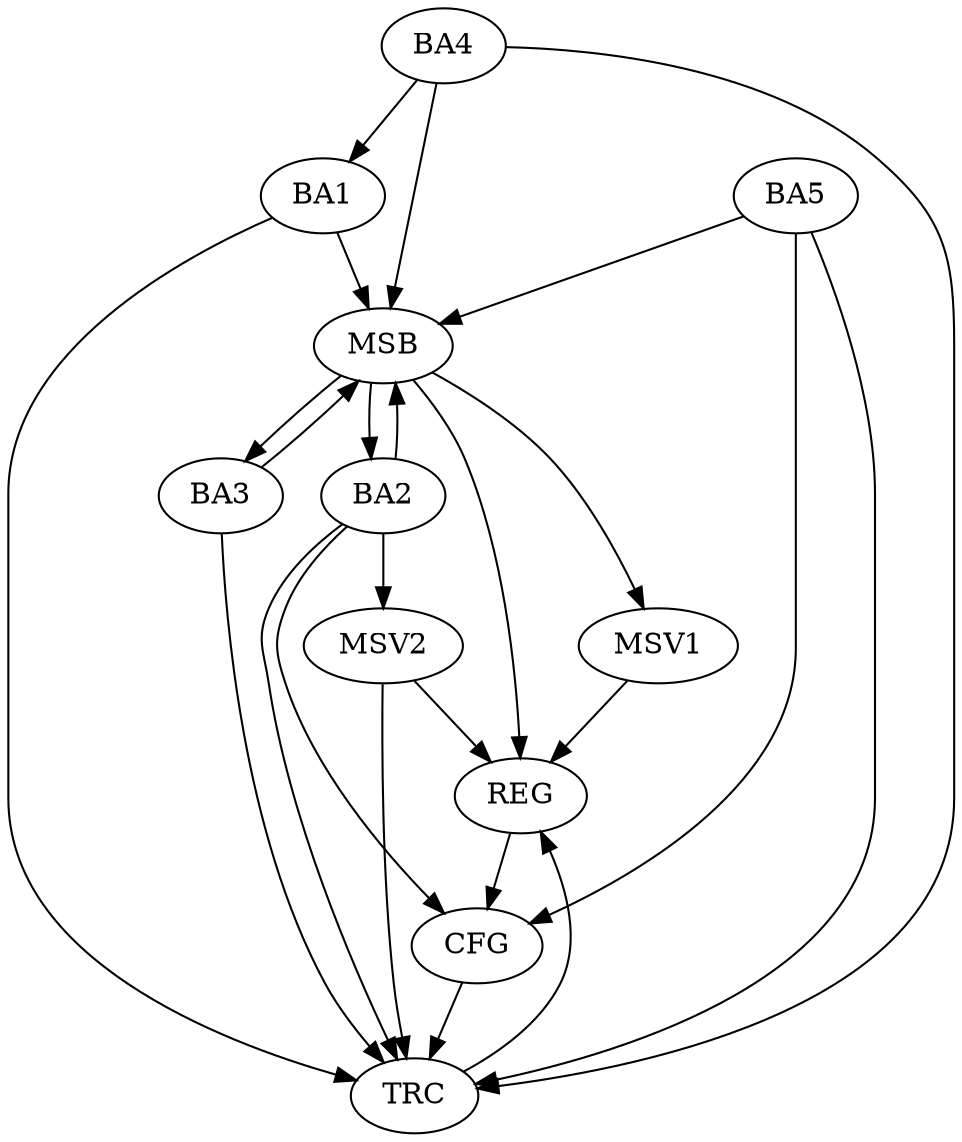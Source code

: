 strict digraph G {
  BA1 [ label="BA1" ];
  BA2 [ label="BA2" ];
  BA3 [ label="BA3" ];
  BA4 [ label="BA4" ];
  BA5 [ label="BA5" ];
  REG [ label="REG" ];
  MSB [ label="MSB" ];
  CFG [ label="CFG" ];
  TRC [ label="TRC" ];
  MSV1 [ label="MSV1" ];
  MSV2 [ label="MSV2" ];
  BA1 -> MSB;
  MSB -> BA2;
  MSB -> REG;
  BA2 -> MSB;
  BA3 -> MSB;
  BA4 -> MSB;
  MSB -> BA3;
  BA5 -> MSB;
  BA5 -> CFG;
  BA2 -> CFG;
  REG -> CFG;
  BA1 -> TRC;
  BA2 -> TRC;
  BA3 -> TRC;
  BA4 -> TRC;
  BA5 -> TRC;
  CFG -> TRC;
  TRC -> REG;
  BA4 -> BA1;
  MSB -> MSV1;
  MSV1 -> REG;
  BA2 -> MSV2;
  MSV2 -> REG;
  MSV2 -> TRC;
}
